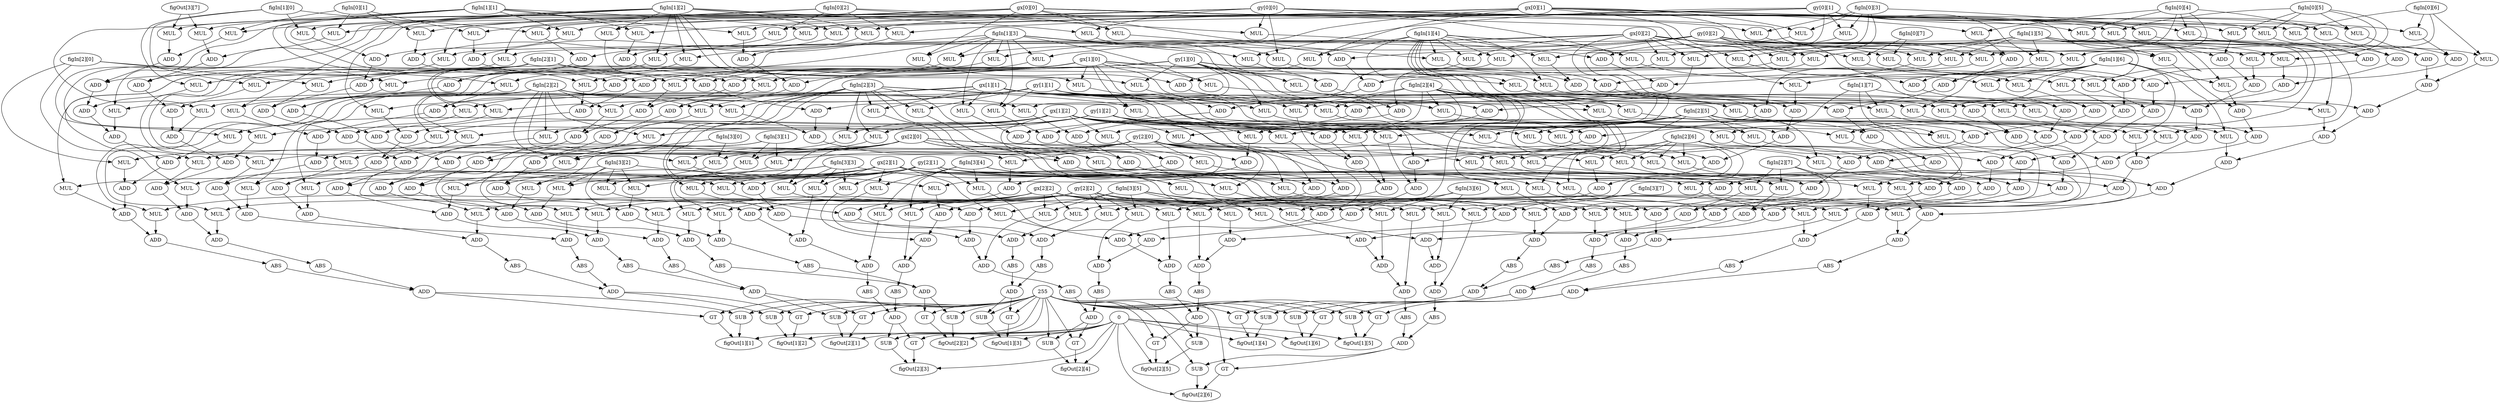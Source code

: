 digraph G {
0[label="figOut[3][7]"];
1[label="figIn[0][1]"];
2[label="figIn[0][2]"];
3[label="figIn[0][3]"];
4[label="figIn[0][4]"];
5[label="figIn[0][5]"];
6[label="figIn[0][6]"];
7[label="figIn[0][7]"];
8[label="figIn[1][0]"];
9[label="figIn[1][1]"];
10[label="figIn[1][2]"];
11[label="figIn[1][3]"];
12[label="figIn[1][4]"];
13[label="figIn[1][5]"];
14[label="figIn[1][6]"];
15[label="figIn[1][7]"];
16[label="figIn[2][0]"];
17[label="figIn[2][1]"];
18[label="figIn[2][2]"];
19[label="figIn[2][3]"];
20[label="figIn[2][4]"];
21[label="figIn[2][5]"];
22[label="figIn[2][6]"];
23[label="figIn[2][7]"];
24[label="figIn[3][0]"];
25[label="figIn[3][1]"];
26[label="figIn[3][2]"];
27[label="figIn[3][3]"];
28[label="figIn[3][4]"];
29[label="figIn[3][5]"];
30[label="figIn[3][6]"];
31[label="figIn[3][7]"];
32[label="gx[0][0]"];
33[label="gx[0][1]"];
34[label="gx[0][2]"];
35[label="gx[1][0]"];
36[label="gx[1][1]"];
37[label="gx[1][2]"];
38[label="gx[2][0]"];
39[label="gx[2][1]"];
40[label="gx[2][2]"];
41[label="gy[0][0]"];
42[label="gy[0][1]"];
43[label="gy[0][2]"];
44[label="gy[1][0]"];
45[label="gy[1][1]"];
46[label="gy[1][2]"];
47[label="gy[2][0]"];
48[label="gy[2][1]"];
49[label="gy[2][2]"];
50[label="0"];
51[label="255"];
52[label="MUL"];
53[label="MUL"];
54[label="MUL"];
55[label="MUL"];
56[label="ADD"];
57[label="ADD"];
58[label="MUL"];
59[label="MUL"];
60[label="ADD"];
61[label="ADD"];
62[label="MUL"];
63[label="MUL"];
64[label="ADD"];
65[label="ADD"];
66[label="MUL"];
67[label="MUL"];
68[label="ADD"];
69[label="ADD"];
70[label="MUL"];
71[label="MUL"];
72[label="ADD"];
73[label="ADD"];
74[label="MUL"];
75[label="MUL"];
76[label="ADD"];
77[label="ADD"];
78[label="MUL"];
79[label="MUL"];
80[label="ADD"];
81[label="ADD"];
82[label="MUL"];
83[label="MUL"];
84[label="ADD"];
85[label="ADD"];
86[label="ABS"];
87[label="ABS"];
88[label="ADD"];
89[label="SUB"];
90[label="GT"];
91[label="figOut[1][1]"];
92[label="MUL"];
93[label="MUL"];
94[label="MUL"];
95[label="MUL"];
96[label="ADD"];
97[label="ADD"];
98[label="MUL"];
99[label="MUL"];
100[label="ADD"];
101[label="ADD"];
102[label="MUL"];
103[label="MUL"];
104[label="ADD"];
105[label="ADD"];
106[label="MUL"];
107[label="MUL"];
108[label="ADD"];
109[label="ADD"];
110[label="MUL"];
111[label="MUL"];
112[label="ADD"];
113[label="ADD"];
114[label="MUL"];
115[label="MUL"];
116[label="ADD"];
117[label="ADD"];
118[label="MUL"];
119[label="MUL"];
120[label="ADD"];
121[label="ADD"];
122[label="MUL"];
123[label="MUL"];
124[label="ADD"];
125[label="ADD"];
126[label="ABS"];
127[label="ABS"];
128[label="ADD"];
129[label="SUB"];
130[label="GT"];
131[label="figOut[1][2]"];
132[label="MUL"];
133[label="MUL"];
134[label="MUL"];
135[label="MUL"];
136[label="ADD"];
137[label="ADD"];
138[label="MUL"];
139[label="MUL"];
140[label="ADD"];
141[label="ADD"];
142[label="MUL"];
143[label="MUL"];
144[label="ADD"];
145[label="ADD"];
146[label="MUL"];
147[label="MUL"];
148[label="ADD"];
149[label="ADD"];
150[label="MUL"];
151[label="MUL"];
152[label="ADD"];
153[label="ADD"];
154[label="MUL"];
155[label="MUL"];
156[label="ADD"];
157[label="ADD"];
158[label="MUL"];
159[label="MUL"];
160[label="ADD"];
161[label="ADD"];
162[label="MUL"];
163[label="MUL"];
164[label="ADD"];
165[label="ADD"];
166[label="ABS"];
167[label="ABS"];
168[label="ADD"];
169[label="SUB"];
170[label="GT"];
171[label="figOut[1][3]"];
172[label="MUL"];
173[label="MUL"];
174[label="MUL"];
175[label="MUL"];
176[label="ADD"];
177[label="ADD"];
178[label="MUL"];
179[label="MUL"];
180[label="ADD"];
181[label="ADD"];
182[label="MUL"];
183[label="MUL"];
184[label="ADD"];
185[label="ADD"];
186[label="MUL"];
187[label="MUL"];
188[label="ADD"];
189[label="ADD"];
190[label="MUL"];
191[label="MUL"];
192[label="ADD"];
193[label="ADD"];
194[label="MUL"];
195[label="MUL"];
196[label="ADD"];
197[label="ADD"];
198[label="MUL"];
199[label="MUL"];
200[label="ADD"];
201[label="ADD"];
202[label="MUL"];
203[label="MUL"];
204[label="ADD"];
205[label="ADD"];
206[label="ABS"];
207[label="ABS"];
208[label="ADD"];
209[label="SUB"];
210[label="GT"];
211[label="figOut[1][4]"];
212[label="MUL"];
213[label="MUL"];
214[label="MUL"];
215[label="MUL"];
216[label="ADD"];
217[label="ADD"];
218[label="MUL"];
219[label="MUL"];
220[label="ADD"];
221[label="ADD"];
222[label="MUL"];
223[label="MUL"];
224[label="ADD"];
225[label="ADD"];
226[label="MUL"];
227[label="MUL"];
228[label="ADD"];
229[label="ADD"];
230[label="MUL"];
231[label="MUL"];
232[label="ADD"];
233[label="ADD"];
234[label="MUL"];
235[label="MUL"];
236[label="ADD"];
237[label="ADD"];
238[label="MUL"];
239[label="MUL"];
240[label="ADD"];
241[label="ADD"];
242[label="MUL"];
243[label="MUL"];
244[label="ADD"];
245[label="ADD"];
246[label="ABS"];
247[label="ABS"];
248[label="ADD"];
249[label="SUB"];
250[label="GT"];
251[label="figOut[1][5]"];
252[label="MUL"];
253[label="MUL"];
254[label="MUL"];
255[label="MUL"];
256[label="ADD"];
257[label="ADD"];
258[label="MUL"];
259[label="MUL"];
260[label="ADD"];
261[label="ADD"];
262[label="MUL"];
263[label="MUL"];
264[label="ADD"];
265[label="ADD"];
266[label="MUL"];
267[label="MUL"];
268[label="ADD"];
269[label="ADD"];
270[label="MUL"];
271[label="MUL"];
272[label="ADD"];
273[label="ADD"];
274[label="MUL"];
275[label="MUL"];
276[label="ADD"];
277[label="ADD"];
278[label="MUL"];
279[label="MUL"];
280[label="ADD"];
281[label="ADD"];
282[label="MUL"];
283[label="MUL"];
284[label="ADD"];
285[label="ADD"];
286[label="ABS"];
287[label="ABS"];
288[label="ADD"];
289[label="SUB"];
290[label="GT"];
291[label="figOut[1][6]"];
292[label="MUL"];
293[label="MUL"];
294[label="MUL"];
295[label="MUL"];
296[label="ADD"];
297[label="ADD"];
298[label="MUL"];
299[label="MUL"];
300[label="ADD"];
301[label="ADD"];
302[label="MUL"];
303[label="MUL"];
304[label="ADD"];
305[label="ADD"];
306[label="MUL"];
307[label="MUL"];
308[label="ADD"];
309[label="ADD"];
310[label="MUL"];
311[label="MUL"];
312[label="ADD"];
313[label="ADD"];
314[label="MUL"];
315[label="MUL"];
316[label="ADD"];
317[label="ADD"];
318[label="MUL"];
319[label="MUL"];
320[label="ADD"];
321[label="ADD"];
322[label="MUL"];
323[label="MUL"];
324[label="ADD"];
325[label="ADD"];
326[label="ABS"];
327[label="ABS"];
328[label="ADD"];
329[label="SUB"];
330[label="GT"];
331[label="figOut[2][1]"];
332[label="MUL"];
333[label="MUL"];
334[label="MUL"];
335[label="MUL"];
336[label="ADD"];
337[label="ADD"];
338[label="MUL"];
339[label="MUL"];
340[label="ADD"];
341[label="ADD"];
342[label="MUL"];
343[label="MUL"];
344[label="ADD"];
345[label="ADD"];
346[label="MUL"];
347[label="MUL"];
348[label="ADD"];
349[label="ADD"];
350[label="MUL"];
351[label="MUL"];
352[label="ADD"];
353[label="ADD"];
354[label="MUL"];
355[label="MUL"];
356[label="ADD"];
357[label="ADD"];
358[label="MUL"];
359[label="MUL"];
360[label="ADD"];
361[label="ADD"];
362[label="MUL"];
363[label="MUL"];
364[label="ADD"];
365[label="ADD"];
366[label="ABS"];
367[label="ABS"];
368[label="ADD"];
369[label="SUB"];
370[label="GT"];
371[label="figOut[2][2]"];
372[label="MUL"];
373[label="MUL"];
374[label="MUL"];
375[label="MUL"];
376[label="ADD"];
377[label="ADD"];
378[label="MUL"];
379[label="MUL"];
380[label="ADD"];
381[label="ADD"];
382[label="MUL"];
383[label="MUL"];
384[label="ADD"];
385[label="ADD"];
386[label="MUL"];
387[label="MUL"];
388[label="ADD"];
389[label="ADD"];
390[label="MUL"];
391[label="MUL"];
392[label="ADD"];
393[label="ADD"];
394[label="MUL"];
395[label="MUL"];
396[label="ADD"];
397[label="ADD"];
398[label="MUL"];
399[label="MUL"];
400[label="ADD"];
401[label="ADD"];
402[label="MUL"];
403[label="MUL"];
404[label="ADD"];
405[label="ADD"];
406[label="ABS"];
407[label="ABS"];
408[label="ADD"];
409[label="SUB"];
410[label="GT"];
411[label="figOut[2][3]"];
412[label="MUL"];
413[label="MUL"];
414[label="MUL"];
415[label="MUL"];
416[label="ADD"];
417[label="ADD"];
418[label="MUL"];
419[label="MUL"];
420[label="ADD"];
421[label="ADD"];
422[label="MUL"];
423[label="MUL"];
424[label="ADD"];
425[label="ADD"];
426[label="MUL"];
427[label="MUL"];
428[label="ADD"];
429[label="ADD"];
430[label="MUL"];
431[label="MUL"];
432[label="ADD"];
433[label="ADD"];
434[label="MUL"];
435[label="MUL"];
436[label="ADD"];
437[label="ADD"];
438[label="MUL"];
439[label="MUL"];
440[label="ADD"];
441[label="ADD"];
442[label="MUL"];
443[label="MUL"];
444[label="ADD"];
445[label="ADD"];
446[label="ABS"];
447[label="ABS"];
448[label="ADD"];
449[label="SUB"];
450[label="GT"];
451[label="figOut[2][4]"];
452[label="MUL"];
453[label="MUL"];
454[label="MUL"];
455[label="MUL"];
456[label="ADD"];
457[label="ADD"];
458[label="MUL"];
459[label="MUL"];
460[label="ADD"];
461[label="ADD"];
462[label="MUL"];
463[label="MUL"];
464[label="ADD"];
465[label="ADD"];
466[label="MUL"];
467[label="MUL"];
468[label="ADD"];
469[label="ADD"];
470[label="MUL"];
471[label="MUL"];
472[label="ADD"];
473[label="ADD"];
474[label="MUL"];
475[label="MUL"];
476[label="ADD"];
477[label="ADD"];
478[label="MUL"];
479[label="MUL"];
480[label="ADD"];
481[label="ADD"];
482[label="MUL"];
483[label="MUL"];
484[label="ADD"];
485[label="ADD"];
486[label="ABS"];
487[label="ABS"];
488[label="ADD"];
489[label="SUB"];
490[label="GT"];
491[label="figOut[2][5]"];
492[label="MUL"];
493[label="MUL"];
494[label="MUL"];
495[label="MUL"];
496[label="ADD"];
497[label="ADD"];
498[label="MUL"];
499[label="MUL"];
500[label="ADD"];
501[label="ADD"];
502[label="MUL"];
503[label="MUL"];
504[label="ADD"];
505[label="ADD"];
506[label="MUL"];
507[label="MUL"];
508[label="ADD"];
509[label="ADD"];
510[label="MUL"];
511[label="MUL"];
512[label="ADD"];
513[label="ADD"];
514[label="MUL"];
515[label="MUL"];
516[label="ADD"];
517[label="ADD"];
518[label="MUL"];
519[label="MUL"];
520[label="ADD"];
521[label="ADD"];
522[label="MUL"];
523[label="MUL"];
524[label="ADD"];
525[label="ADD"];
526[label="ABS"];
527[label="ABS"];
528[label="ADD"];
529[label="SUB"];
530[label="GT"];
531[label="figOut[2][6]"];
0 -> 52;
32 -> 52;
0 -> 53;
41 -> 53;
1 -> 54;
33 -> 54;
1 -> 55;
42 -> 55;
54 -> 56;
52 -> 56;
55 -> 57;
53 -> 57;
2 -> 58;
34 -> 58;
2 -> 59;
43 -> 59;
58 -> 60;
56 -> 60;
59 -> 61;
57 -> 61;
8 -> 62;
35 -> 62;
8 -> 63;
44 -> 63;
62 -> 64;
60 -> 64;
63 -> 65;
61 -> 65;
9 -> 66;
36 -> 66;
9 -> 67;
45 -> 67;
66 -> 68;
64 -> 68;
67 -> 69;
65 -> 69;
10 -> 70;
37 -> 70;
10 -> 71;
46 -> 71;
70 -> 72;
68 -> 72;
71 -> 73;
69 -> 73;
16 -> 74;
38 -> 74;
16 -> 75;
47 -> 75;
74 -> 76;
72 -> 76;
75 -> 77;
73 -> 77;
17 -> 78;
39 -> 78;
17 -> 79;
48 -> 79;
78 -> 80;
76 -> 80;
79 -> 81;
77 -> 81;
18 -> 82;
40 -> 82;
18 -> 83;
49 -> 83;
82 -> 84;
80 -> 84;
83 -> 85;
81 -> 85;
84 -> 86;
85 -> 87;
86 -> 88;
87 -> 88;
51 -> 89;
88 -> 89;
88 -> 90;
51 -> 90;
90 -> 91;
50 -> 91;
89 -> 91;
1 -> 92;
32 -> 92;
1 -> 93;
41 -> 93;
2 -> 94;
33 -> 94;
2 -> 95;
42 -> 95;
94 -> 96;
92 -> 96;
95 -> 97;
93 -> 97;
3 -> 98;
34 -> 98;
3 -> 99;
43 -> 99;
98 -> 100;
96 -> 100;
99 -> 101;
97 -> 101;
9 -> 102;
35 -> 102;
9 -> 103;
44 -> 103;
102 -> 104;
100 -> 104;
103 -> 105;
101 -> 105;
10 -> 106;
36 -> 106;
10 -> 107;
45 -> 107;
106 -> 108;
104 -> 108;
107 -> 109;
105 -> 109;
11 -> 110;
37 -> 110;
11 -> 111;
46 -> 111;
110 -> 112;
108 -> 112;
111 -> 113;
109 -> 113;
17 -> 114;
38 -> 114;
17 -> 115;
47 -> 115;
114 -> 116;
112 -> 116;
115 -> 117;
113 -> 117;
18 -> 118;
39 -> 118;
18 -> 119;
48 -> 119;
118 -> 120;
116 -> 120;
119 -> 121;
117 -> 121;
19 -> 122;
40 -> 122;
19 -> 123;
49 -> 123;
122 -> 124;
120 -> 124;
123 -> 125;
121 -> 125;
124 -> 126;
125 -> 127;
126 -> 128;
127 -> 128;
51 -> 129;
128 -> 129;
128 -> 130;
51 -> 130;
130 -> 131;
50 -> 131;
129 -> 131;
2 -> 132;
32 -> 132;
2 -> 133;
41 -> 133;
3 -> 134;
33 -> 134;
3 -> 135;
42 -> 135;
134 -> 136;
132 -> 136;
135 -> 137;
133 -> 137;
4 -> 138;
34 -> 138;
4 -> 139;
43 -> 139;
138 -> 140;
136 -> 140;
139 -> 141;
137 -> 141;
10 -> 142;
35 -> 142;
10 -> 143;
44 -> 143;
142 -> 144;
140 -> 144;
143 -> 145;
141 -> 145;
11 -> 146;
36 -> 146;
11 -> 147;
45 -> 147;
146 -> 148;
144 -> 148;
147 -> 149;
145 -> 149;
12 -> 150;
37 -> 150;
12 -> 151;
46 -> 151;
150 -> 152;
148 -> 152;
151 -> 153;
149 -> 153;
18 -> 154;
38 -> 154;
18 -> 155;
47 -> 155;
154 -> 156;
152 -> 156;
155 -> 157;
153 -> 157;
19 -> 158;
39 -> 158;
19 -> 159;
48 -> 159;
158 -> 160;
156 -> 160;
159 -> 161;
157 -> 161;
20 -> 162;
40 -> 162;
20 -> 163;
49 -> 163;
162 -> 164;
160 -> 164;
163 -> 165;
161 -> 165;
164 -> 166;
165 -> 167;
166 -> 168;
167 -> 168;
51 -> 169;
168 -> 169;
168 -> 170;
51 -> 170;
170 -> 171;
50 -> 171;
169 -> 171;
3 -> 172;
32 -> 172;
3 -> 173;
41 -> 173;
4 -> 174;
33 -> 174;
4 -> 175;
42 -> 175;
174 -> 176;
172 -> 176;
175 -> 177;
173 -> 177;
5 -> 178;
34 -> 178;
5 -> 179;
43 -> 179;
178 -> 180;
176 -> 180;
179 -> 181;
177 -> 181;
11 -> 182;
35 -> 182;
11 -> 183;
44 -> 183;
182 -> 184;
180 -> 184;
183 -> 185;
181 -> 185;
12 -> 186;
36 -> 186;
12 -> 187;
45 -> 187;
186 -> 188;
184 -> 188;
187 -> 189;
185 -> 189;
13 -> 190;
37 -> 190;
13 -> 191;
46 -> 191;
190 -> 192;
188 -> 192;
191 -> 193;
189 -> 193;
19 -> 194;
38 -> 194;
19 -> 195;
47 -> 195;
194 -> 196;
192 -> 196;
195 -> 197;
193 -> 197;
20 -> 198;
39 -> 198;
20 -> 199;
48 -> 199;
198 -> 200;
196 -> 200;
199 -> 201;
197 -> 201;
21 -> 202;
40 -> 202;
21 -> 203;
49 -> 203;
202 -> 204;
200 -> 204;
203 -> 205;
201 -> 205;
204 -> 206;
205 -> 207;
206 -> 208;
207 -> 208;
51 -> 209;
208 -> 209;
208 -> 210;
51 -> 210;
210 -> 211;
50 -> 211;
209 -> 211;
4 -> 212;
32 -> 212;
4 -> 213;
41 -> 213;
5 -> 214;
33 -> 214;
5 -> 215;
42 -> 215;
214 -> 216;
212 -> 216;
215 -> 217;
213 -> 217;
6 -> 218;
34 -> 218;
6 -> 219;
43 -> 219;
218 -> 220;
216 -> 220;
219 -> 221;
217 -> 221;
12 -> 222;
35 -> 222;
12 -> 223;
44 -> 223;
222 -> 224;
220 -> 224;
223 -> 225;
221 -> 225;
13 -> 226;
36 -> 226;
13 -> 227;
45 -> 227;
226 -> 228;
224 -> 228;
227 -> 229;
225 -> 229;
14 -> 230;
37 -> 230;
14 -> 231;
46 -> 231;
230 -> 232;
228 -> 232;
231 -> 233;
229 -> 233;
20 -> 234;
38 -> 234;
20 -> 235;
47 -> 235;
234 -> 236;
232 -> 236;
235 -> 237;
233 -> 237;
21 -> 238;
39 -> 238;
21 -> 239;
48 -> 239;
238 -> 240;
236 -> 240;
239 -> 241;
237 -> 241;
22 -> 242;
40 -> 242;
22 -> 243;
49 -> 243;
242 -> 244;
240 -> 244;
243 -> 245;
241 -> 245;
244 -> 246;
245 -> 247;
246 -> 248;
247 -> 248;
51 -> 249;
248 -> 249;
248 -> 250;
51 -> 250;
250 -> 251;
50 -> 251;
249 -> 251;
5 -> 252;
32 -> 252;
5 -> 253;
41 -> 253;
6 -> 254;
33 -> 254;
6 -> 255;
42 -> 255;
254 -> 256;
252 -> 256;
255 -> 257;
253 -> 257;
7 -> 258;
34 -> 258;
7 -> 259;
43 -> 259;
258 -> 260;
256 -> 260;
259 -> 261;
257 -> 261;
13 -> 262;
35 -> 262;
13 -> 263;
44 -> 263;
262 -> 264;
260 -> 264;
263 -> 265;
261 -> 265;
14 -> 266;
36 -> 266;
14 -> 267;
45 -> 267;
266 -> 268;
264 -> 268;
267 -> 269;
265 -> 269;
15 -> 270;
37 -> 270;
15 -> 271;
46 -> 271;
270 -> 272;
268 -> 272;
271 -> 273;
269 -> 273;
21 -> 274;
38 -> 274;
21 -> 275;
47 -> 275;
274 -> 276;
272 -> 276;
275 -> 277;
273 -> 277;
22 -> 278;
39 -> 278;
22 -> 279;
48 -> 279;
278 -> 280;
276 -> 280;
279 -> 281;
277 -> 281;
23 -> 282;
40 -> 282;
23 -> 283;
49 -> 283;
282 -> 284;
280 -> 284;
283 -> 285;
281 -> 285;
284 -> 286;
285 -> 287;
286 -> 288;
287 -> 288;
51 -> 289;
288 -> 289;
288 -> 290;
51 -> 290;
290 -> 291;
50 -> 291;
289 -> 291;
8 -> 292;
32 -> 292;
8 -> 293;
41 -> 293;
9 -> 294;
33 -> 294;
9 -> 295;
42 -> 295;
294 -> 296;
292 -> 296;
295 -> 297;
293 -> 297;
10 -> 298;
34 -> 298;
10 -> 299;
43 -> 299;
298 -> 300;
296 -> 300;
299 -> 301;
297 -> 301;
16 -> 302;
35 -> 302;
16 -> 303;
44 -> 303;
302 -> 304;
300 -> 304;
303 -> 305;
301 -> 305;
17 -> 306;
36 -> 306;
17 -> 307;
45 -> 307;
306 -> 308;
304 -> 308;
307 -> 309;
305 -> 309;
18 -> 310;
37 -> 310;
18 -> 311;
46 -> 311;
310 -> 312;
308 -> 312;
311 -> 313;
309 -> 313;
24 -> 314;
38 -> 314;
24 -> 315;
47 -> 315;
314 -> 316;
312 -> 316;
315 -> 317;
313 -> 317;
25 -> 318;
39 -> 318;
25 -> 319;
48 -> 319;
318 -> 320;
316 -> 320;
319 -> 321;
317 -> 321;
26 -> 322;
40 -> 322;
26 -> 323;
49 -> 323;
322 -> 324;
320 -> 324;
323 -> 325;
321 -> 325;
324 -> 326;
325 -> 327;
326 -> 328;
327 -> 328;
51 -> 329;
328 -> 329;
328 -> 330;
51 -> 330;
330 -> 331;
50 -> 331;
329 -> 331;
9 -> 332;
32 -> 332;
9 -> 333;
41 -> 333;
10 -> 334;
33 -> 334;
10 -> 335;
42 -> 335;
334 -> 336;
332 -> 336;
335 -> 337;
333 -> 337;
11 -> 338;
34 -> 338;
11 -> 339;
43 -> 339;
338 -> 340;
336 -> 340;
339 -> 341;
337 -> 341;
17 -> 342;
35 -> 342;
17 -> 343;
44 -> 343;
342 -> 344;
340 -> 344;
343 -> 345;
341 -> 345;
18 -> 346;
36 -> 346;
18 -> 347;
45 -> 347;
346 -> 348;
344 -> 348;
347 -> 349;
345 -> 349;
19 -> 350;
37 -> 350;
19 -> 351;
46 -> 351;
350 -> 352;
348 -> 352;
351 -> 353;
349 -> 353;
25 -> 354;
38 -> 354;
25 -> 355;
47 -> 355;
354 -> 356;
352 -> 356;
355 -> 357;
353 -> 357;
26 -> 358;
39 -> 358;
26 -> 359;
48 -> 359;
358 -> 360;
356 -> 360;
359 -> 361;
357 -> 361;
27 -> 362;
40 -> 362;
27 -> 363;
49 -> 363;
362 -> 364;
360 -> 364;
363 -> 365;
361 -> 365;
364 -> 366;
365 -> 367;
366 -> 368;
367 -> 368;
51 -> 369;
368 -> 369;
368 -> 370;
51 -> 370;
370 -> 371;
50 -> 371;
369 -> 371;
10 -> 372;
32 -> 372;
10 -> 373;
41 -> 373;
11 -> 374;
33 -> 374;
11 -> 375;
42 -> 375;
374 -> 376;
372 -> 376;
375 -> 377;
373 -> 377;
12 -> 378;
34 -> 378;
12 -> 379;
43 -> 379;
378 -> 380;
376 -> 380;
379 -> 381;
377 -> 381;
18 -> 382;
35 -> 382;
18 -> 383;
44 -> 383;
382 -> 384;
380 -> 384;
383 -> 385;
381 -> 385;
19 -> 386;
36 -> 386;
19 -> 387;
45 -> 387;
386 -> 388;
384 -> 388;
387 -> 389;
385 -> 389;
20 -> 390;
37 -> 390;
20 -> 391;
46 -> 391;
390 -> 392;
388 -> 392;
391 -> 393;
389 -> 393;
26 -> 394;
38 -> 394;
26 -> 395;
47 -> 395;
394 -> 396;
392 -> 396;
395 -> 397;
393 -> 397;
27 -> 398;
39 -> 398;
27 -> 399;
48 -> 399;
398 -> 400;
396 -> 400;
399 -> 401;
397 -> 401;
28 -> 402;
40 -> 402;
28 -> 403;
49 -> 403;
402 -> 404;
400 -> 404;
403 -> 405;
401 -> 405;
404 -> 406;
405 -> 407;
406 -> 408;
407 -> 408;
51 -> 409;
408 -> 409;
408 -> 410;
51 -> 410;
410 -> 411;
50 -> 411;
409 -> 411;
11 -> 412;
32 -> 412;
11 -> 413;
41 -> 413;
12 -> 414;
33 -> 414;
12 -> 415;
42 -> 415;
414 -> 416;
412 -> 416;
415 -> 417;
413 -> 417;
13 -> 418;
34 -> 418;
13 -> 419;
43 -> 419;
418 -> 420;
416 -> 420;
419 -> 421;
417 -> 421;
19 -> 422;
35 -> 422;
19 -> 423;
44 -> 423;
422 -> 424;
420 -> 424;
423 -> 425;
421 -> 425;
20 -> 426;
36 -> 426;
20 -> 427;
45 -> 427;
426 -> 428;
424 -> 428;
427 -> 429;
425 -> 429;
21 -> 430;
37 -> 430;
21 -> 431;
46 -> 431;
430 -> 432;
428 -> 432;
431 -> 433;
429 -> 433;
27 -> 434;
38 -> 434;
27 -> 435;
47 -> 435;
434 -> 436;
432 -> 436;
435 -> 437;
433 -> 437;
28 -> 438;
39 -> 438;
28 -> 439;
48 -> 439;
438 -> 440;
436 -> 440;
439 -> 441;
437 -> 441;
29 -> 442;
40 -> 442;
29 -> 443;
49 -> 443;
442 -> 444;
440 -> 444;
443 -> 445;
441 -> 445;
444 -> 446;
445 -> 447;
446 -> 448;
447 -> 448;
51 -> 449;
448 -> 449;
448 -> 450;
51 -> 450;
450 -> 451;
50 -> 451;
449 -> 451;
12 -> 452;
32 -> 452;
12 -> 453;
41 -> 453;
13 -> 454;
33 -> 454;
13 -> 455;
42 -> 455;
454 -> 456;
452 -> 456;
455 -> 457;
453 -> 457;
14 -> 458;
34 -> 458;
14 -> 459;
43 -> 459;
458 -> 460;
456 -> 460;
459 -> 461;
457 -> 461;
20 -> 462;
35 -> 462;
20 -> 463;
44 -> 463;
462 -> 464;
460 -> 464;
463 -> 465;
461 -> 465;
21 -> 466;
36 -> 466;
21 -> 467;
45 -> 467;
466 -> 468;
464 -> 468;
467 -> 469;
465 -> 469;
22 -> 470;
37 -> 470;
22 -> 471;
46 -> 471;
470 -> 472;
468 -> 472;
471 -> 473;
469 -> 473;
28 -> 474;
38 -> 474;
28 -> 475;
47 -> 475;
474 -> 476;
472 -> 476;
475 -> 477;
473 -> 477;
29 -> 478;
39 -> 478;
29 -> 479;
48 -> 479;
478 -> 480;
476 -> 480;
479 -> 481;
477 -> 481;
30 -> 482;
40 -> 482;
30 -> 483;
49 -> 483;
482 -> 484;
480 -> 484;
483 -> 485;
481 -> 485;
484 -> 486;
485 -> 487;
486 -> 488;
487 -> 488;
51 -> 489;
488 -> 489;
488 -> 490;
51 -> 490;
490 -> 491;
50 -> 491;
489 -> 491;
13 -> 492;
32 -> 492;
13 -> 493;
41 -> 493;
14 -> 494;
33 -> 494;
14 -> 495;
42 -> 495;
494 -> 496;
492 -> 496;
495 -> 497;
493 -> 497;
15 -> 498;
34 -> 498;
15 -> 499;
43 -> 499;
498 -> 500;
496 -> 500;
499 -> 501;
497 -> 501;
21 -> 502;
35 -> 502;
21 -> 503;
44 -> 503;
502 -> 504;
500 -> 504;
503 -> 505;
501 -> 505;
22 -> 506;
36 -> 506;
22 -> 507;
45 -> 507;
506 -> 508;
504 -> 508;
507 -> 509;
505 -> 509;
23 -> 510;
37 -> 510;
23 -> 511;
46 -> 511;
510 -> 512;
508 -> 512;
511 -> 513;
509 -> 513;
29 -> 514;
38 -> 514;
29 -> 515;
47 -> 515;
514 -> 516;
512 -> 516;
515 -> 517;
513 -> 517;
30 -> 518;
39 -> 518;
30 -> 519;
48 -> 519;
518 -> 520;
516 -> 520;
519 -> 521;
517 -> 521;
31 -> 522;
40 -> 522;
31 -> 523;
49 -> 523;
522 -> 524;
520 -> 524;
523 -> 525;
521 -> 525;
524 -> 526;
525 -> 527;
526 -> 528;
527 -> 528;
51 -> 529;
528 -> 529;
528 -> 530;
51 -> 530;
530 -> 531;
50 -> 531;
529 -> 531;
}

